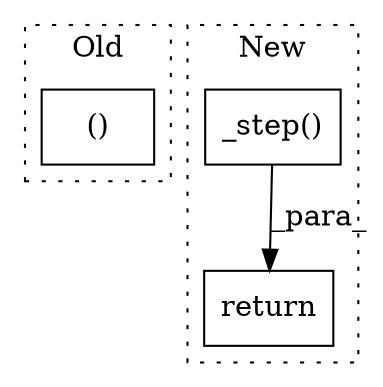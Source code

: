 digraph G {
subgraph cluster0 {
1 [label="()" a="54" s="17772" l="25" shape="box"];
label = "Old";
style="dotted";
}
subgraph cluster1 {
2 [label="_step()" a="75" s="15518,15545" l="11,34" shape="box"];
3 [label="return" a="93" s="15511" l="7" shape="box"];
label = "New";
style="dotted";
}
2 -> 3 [label="_para_"];
}